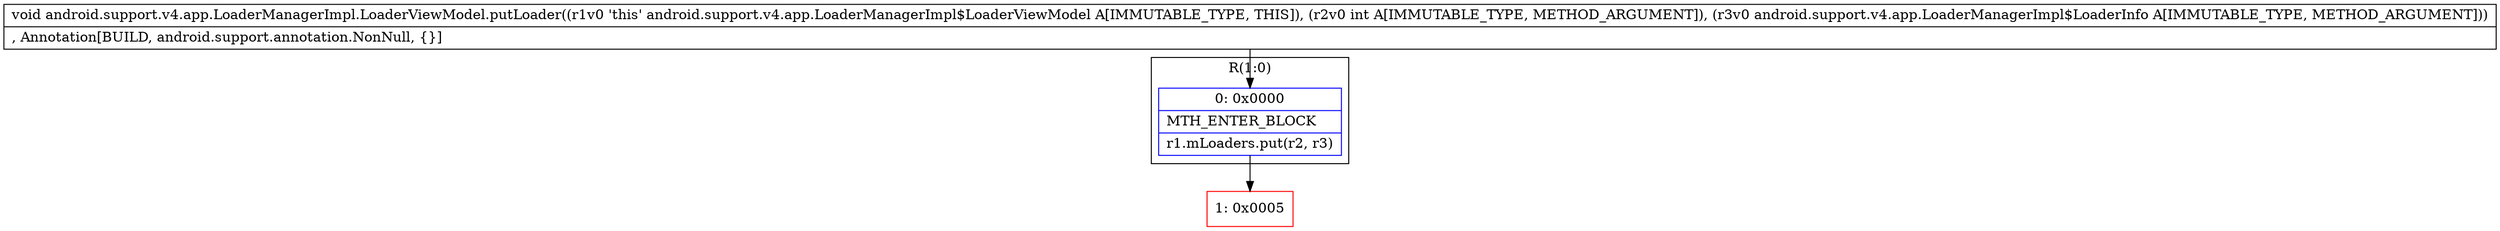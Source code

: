 digraph "CFG forandroid.support.v4.app.LoaderManagerImpl.LoaderViewModel.putLoader(ILandroid\/support\/v4\/app\/LoaderManagerImpl$LoaderInfo;)V" {
subgraph cluster_Region_967482059 {
label = "R(1:0)";
node [shape=record,color=blue];
Node_0 [shape=record,label="{0\:\ 0x0000|MTH_ENTER_BLOCK\l|r1.mLoaders.put(r2, r3)\l}"];
}
Node_1 [shape=record,color=red,label="{1\:\ 0x0005}"];
MethodNode[shape=record,label="{void android.support.v4.app.LoaderManagerImpl.LoaderViewModel.putLoader((r1v0 'this' android.support.v4.app.LoaderManagerImpl$LoaderViewModel A[IMMUTABLE_TYPE, THIS]), (r2v0 int A[IMMUTABLE_TYPE, METHOD_ARGUMENT]), (r3v0 android.support.v4.app.LoaderManagerImpl$LoaderInfo A[IMMUTABLE_TYPE, METHOD_ARGUMENT]))  | , Annotation[BUILD, android.support.annotation.NonNull, \{\}]\l}"];
MethodNode -> Node_0;
Node_0 -> Node_1;
}

